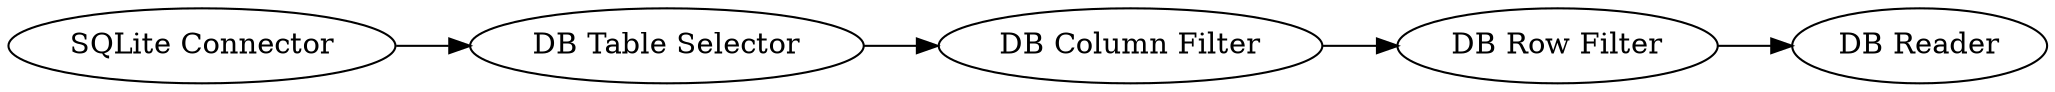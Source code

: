 digraph {
	188 -> 189
	186 -> 187
	187 -> 188
	189 -> 193
	189 [label="DB Row Filter"]
	188 [label="DB Column Filter"]
	186 [label="SQLite Connector"]
	193 [label="DB Reader"]
	187 [label="DB Table Selector"]
	rankdir=LR
}
